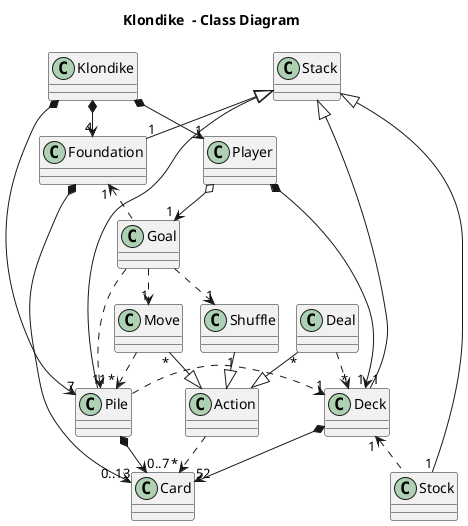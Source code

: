 @startuml Class Diagram
!pragma layout smetana
title Klondike  - Class Diagram

class Klondike
class Player
class Foundation
class Pile
class Deck
class Stock
class Stack
class Goal
class Card
class Action
class Shuffle
class Move
class Deal


Klondike *-down-> "1" Player
Player *-down-> "1" Deck
Deck *-down-> "52" Card
Player o-down-> "1" Goal
Goal .up.> "1" Pile
Goal .up.> "1" Foundation
Goal .down.> "1" Shuffle
Goal .down.> "1" Move
Action <|-up- "1" Shuffle
Action <|-up- "*" Move
Action <|-up- "*" Deal
Deal .down.> "*" Deck
Action .down.> "*" Card
Move .down.> "*" Pile

Klondike *-down-> "4" Foundation
Foundation *-down-> "0..13" Card
Klondike *-down-> "7" Pile
Pile *-down-> "0..7" Card
Pile .right.> "1" Deck
Stock .up.> "1" Deck

Stack <|-down- "1" Deck
Stack <|-down- "1" Stock
Stack <|-down- "1" Foundation
Stack <|-down- "1" Pile

@enduml
